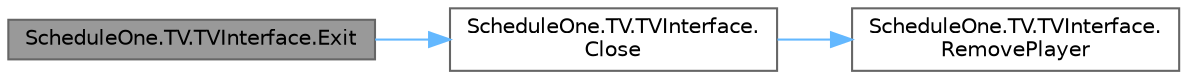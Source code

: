 digraph "ScheduleOne.TV.TVInterface.Exit"
{
 // LATEX_PDF_SIZE
  bgcolor="transparent";
  edge [fontname=Helvetica,fontsize=10,labelfontname=Helvetica,labelfontsize=10];
  node [fontname=Helvetica,fontsize=10,shape=box,height=0.2,width=0.4];
  rankdir="LR";
  Node1 [id="Node000001",label="ScheduleOne.TV.TVInterface.Exit",height=0.2,width=0.4,color="gray40", fillcolor="grey60", style="filled", fontcolor="black",tooltip=" "];
  Node1 -> Node2 [id="edge1_Node000001_Node000002",color="steelblue1",style="solid",tooltip=" "];
  Node2 [id="Node000002",label="ScheduleOne.TV.TVInterface.\lClose",height=0.2,width=0.4,color="grey40", fillcolor="white", style="filled",URL="$class_schedule_one_1_1_t_v_1_1_t_v_interface.html#a960638f97e9b85add14fff743b8ab69d",tooltip=" "];
  Node2 -> Node3 [id="edge2_Node000002_Node000003",color="steelblue1",style="solid",tooltip=" "];
  Node3 [id="Node000003",label="ScheduleOne.TV.TVInterface.\lRemovePlayer",height=0.2,width=0.4,color="grey40", fillcolor="white", style="filled",URL="$class_schedule_one_1_1_t_v_1_1_t_v_interface.html#a0d2252e5ffcb229eb7e796c87a08da77",tooltip=" "];
}
